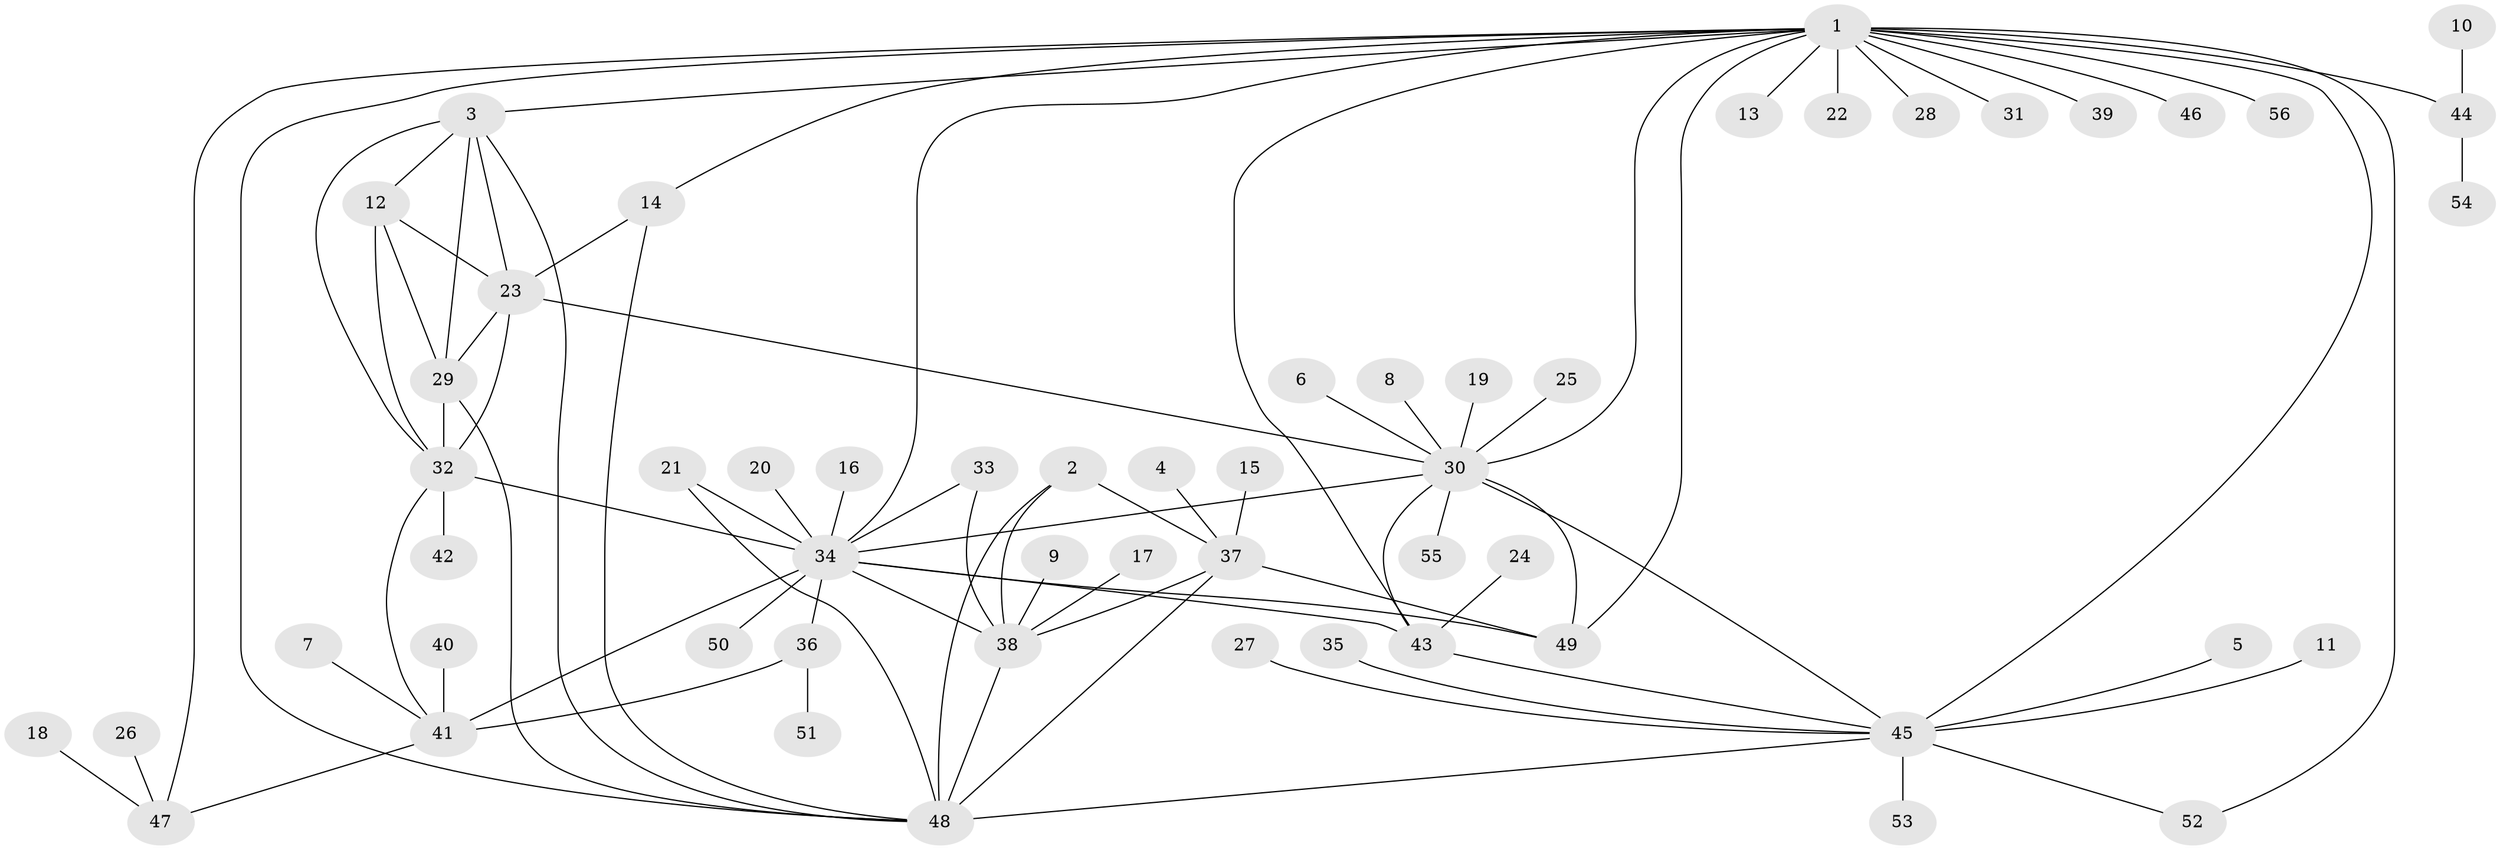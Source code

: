 // original degree distribution, {9: 0.04504504504504504, 8: 0.02702702702702703, 6: 0.04504504504504504, 5: 0.02702702702702703, 15: 0.009009009009009009, 4: 0.04504504504504504, 13: 0.009009009009009009, 12: 0.009009009009009009, 7: 0.02702702702702703, 10: 0.009009009009009009, 1: 0.5225225225225225, 2: 0.16216216216216217, 3: 0.06306306306306306}
// Generated by graph-tools (version 1.1) at 2025/26/03/09/25 03:26:40]
// undirected, 56 vertices, 86 edges
graph export_dot {
graph [start="1"]
  node [color=gray90,style=filled];
  1;
  2;
  3;
  4;
  5;
  6;
  7;
  8;
  9;
  10;
  11;
  12;
  13;
  14;
  15;
  16;
  17;
  18;
  19;
  20;
  21;
  22;
  23;
  24;
  25;
  26;
  27;
  28;
  29;
  30;
  31;
  32;
  33;
  34;
  35;
  36;
  37;
  38;
  39;
  40;
  41;
  42;
  43;
  44;
  45;
  46;
  47;
  48;
  49;
  50;
  51;
  52;
  53;
  54;
  55;
  56;
  1 -- 3 [weight=1.0];
  1 -- 13 [weight=1.0];
  1 -- 14 [weight=1.0];
  1 -- 22 [weight=1.0];
  1 -- 28 [weight=1.0];
  1 -- 30 [weight=2.0];
  1 -- 31 [weight=1.0];
  1 -- 34 [weight=1.0];
  1 -- 39 [weight=1.0];
  1 -- 43 [weight=2.0];
  1 -- 44 [weight=4.0];
  1 -- 45 [weight=2.0];
  1 -- 46 [weight=1.0];
  1 -- 47 [weight=1.0];
  1 -- 48 [weight=1.0];
  1 -- 49 [weight=2.0];
  1 -- 52 [weight=1.0];
  1 -- 56 [weight=1.0];
  2 -- 37 [weight=1.0];
  2 -- 38 [weight=1.0];
  2 -- 48 [weight=2.0];
  3 -- 12 [weight=1.0];
  3 -- 23 [weight=1.0];
  3 -- 29 [weight=1.0];
  3 -- 32 [weight=1.0];
  3 -- 48 [weight=1.0];
  4 -- 37 [weight=1.0];
  5 -- 45 [weight=1.0];
  6 -- 30 [weight=1.0];
  7 -- 41 [weight=1.0];
  8 -- 30 [weight=1.0];
  9 -- 38 [weight=1.0];
  10 -- 44 [weight=1.0];
  11 -- 45 [weight=1.0];
  12 -- 23 [weight=1.0];
  12 -- 29 [weight=1.0];
  12 -- 32 [weight=1.0];
  14 -- 23 [weight=1.0];
  14 -- 48 [weight=1.0];
  15 -- 37 [weight=1.0];
  16 -- 34 [weight=1.0];
  17 -- 38 [weight=1.0];
  18 -- 47 [weight=1.0];
  19 -- 30 [weight=1.0];
  20 -- 34 [weight=1.0];
  21 -- 34 [weight=1.0];
  21 -- 48 [weight=1.0];
  23 -- 29 [weight=1.0];
  23 -- 30 [weight=1.0];
  23 -- 32 [weight=1.0];
  24 -- 43 [weight=1.0];
  25 -- 30 [weight=1.0];
  26 -- 47 [weight=1.0];
  27 -- 45 [weight=1.0];
  29 -- 32 [weight=1.0];
  29 -- 48 [weight=1.0];
  30 -- 34 [weight=1.0];
  30 -- 43 [weight=1.0];
  30 -- 45 [weight=1.0];
  30 -- 49 [weight=1.0];
  30 -- 55 [weight=1.0];
  32 -- 34 [weight=2.0];
  32 -- 41 [weight=1.0];
  32 -- 42 [weight=1.0];
  33 -- 34 [weight=1.0];
  33 -- 38 [weight=1.0];
  34 -- 36 [weight=1.0];
  34 -- 38 [weight=1.0];
  34 -- 41 [weight=3.0];
  34 -- 43 [weight=1.0];
  34 -- 49 [weight=1.0];
  34 -- 50 [weight=1.0];
  35 -- 45 [weight=1.0];
  36 -- 41 [weight=3.0];
  36 -- 51 [weight=1.0];
  37 -- 38 [weight=1.0];
  37 -- 48 [weight=2.0];
  37 -- 49 [weight=1.0];
  38 -- 48 [weight=2.0];
  40 -- 41 [weight=1.0];
  41 -- 47 [weight=1.0];
  43 -- 45 [weight=1.0];
  44 -- 54 [weight=1.0];
  45 -- 48 [weight=1.0];
  45 -- 52 [weight=1.0];
  45 -- 53 [weight=1.0];
}
